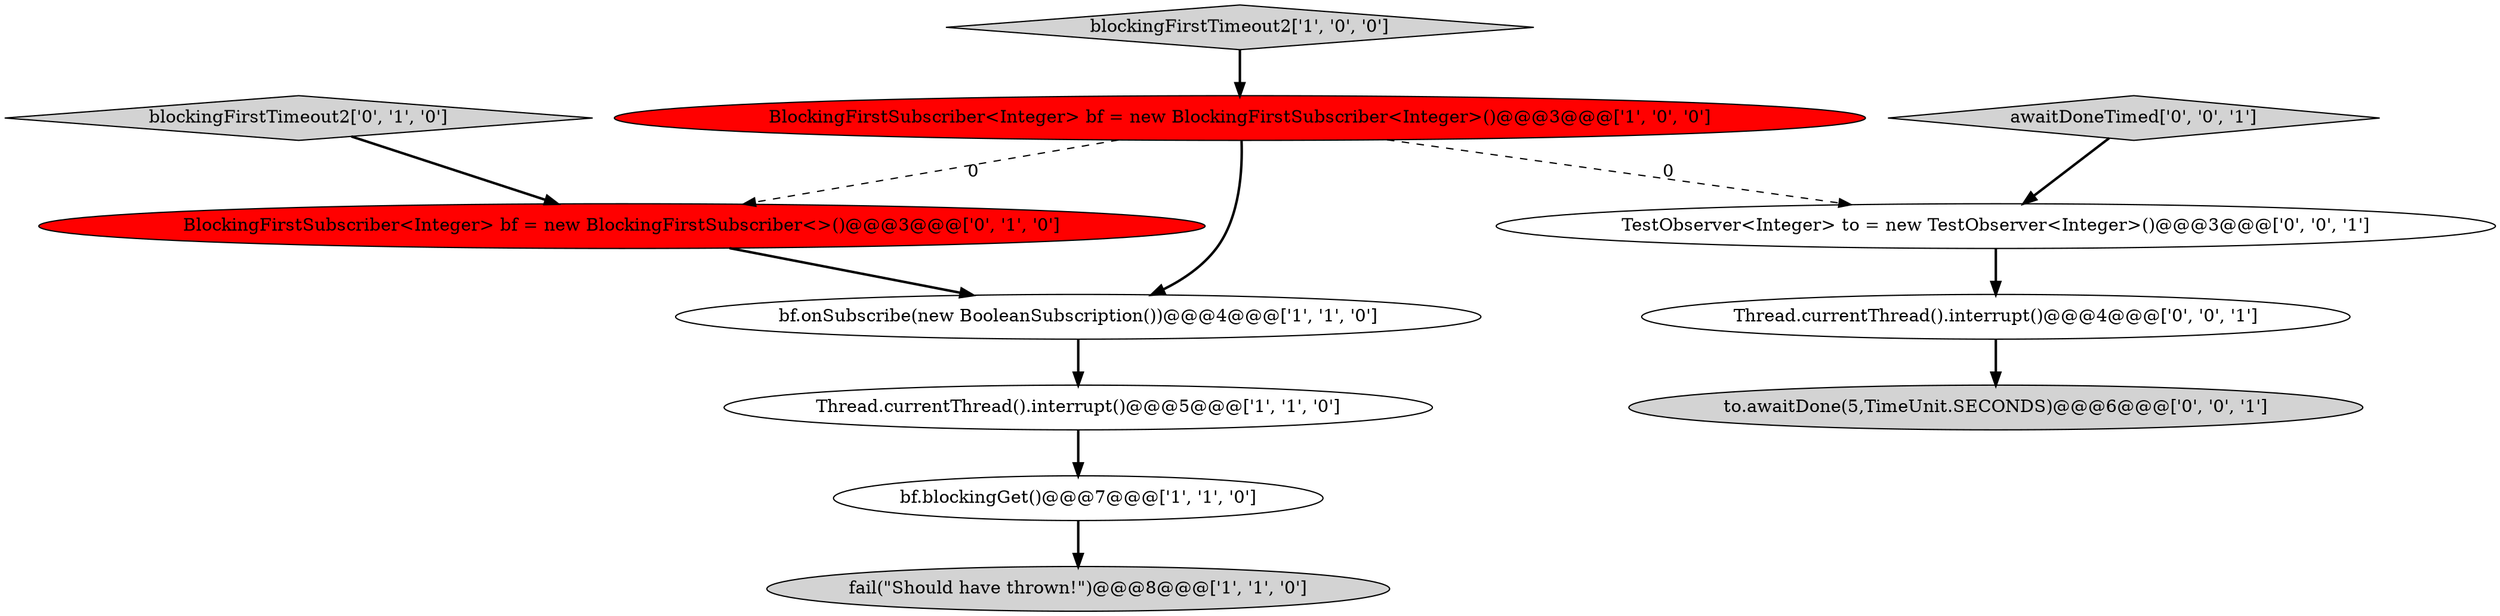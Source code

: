 digraph {
2 [style = filled, label = "bf.onSubscribe(new BooleanSubscription())@@@4@@@['1', '1', '0']", fillcolor = white, shape = ellipse image = "AAA0AAABBB1BBB"];
7 [style = filled, label = "BlockingFirstSubscriber<Integer> bf = new BlockingFirstSubscriber<>()@@@3@@@['0', '1', '0']", fillcolor = red, shape = ellipse image = "AAA1AAABBB2BBB"];
3 [style = filled, label = "bf.blockingGet()@@@7@@@['1', '1', '0']", fillcolor = white, shape = ellipse image = "AAA0AAABBB1BBB"];
6 [style = filled, label = "blockingFirstTimeout2['0', '1', '0']", fillcolor = lightgray, shape = diamond image = "AAA0AAABBB2BBB"];
8 [style = filled, label = "to.awaitDone(5,TimeUnit.SECONDS)@@@6@@@['0', '0', '1']", fillcolor = lightgray, shape = ellipse image = "AAA0AAABBB3BBB"];
9 [style = filled, label = "awaitDoneTimed['0', '0', '1']", fillcolor = lightgray, shape = diamond image = "AAA0AAABBB3BBB"];
4 [style = filled, label = "Thread.currentThread().interrupt()@@@5@@@['1', '1', '0']", fillcolor = white, shape = ellipse image = "AAA0AAABBB1BBB"];
10 [style = filled, label = "TestObserver<Integer> to = new TestObserver<Integer>()@@@3@@@['0', '0', '1']", fillcolor = white, shape = ellipse image = "AAA0AAABBB3BBB"];
0 [style = filled, label = "blockingFirstTimeout2['1', '0', '0']", fillcolor = lightgray, shape = diamond image = "AAA0AAABBB1BBB"];
5 [style = filled, label = "BlockingFirstSubscriber<Integer> bf = new BlockingFirstSubscriber<Integer>()@@@3@@@['1', '0', '0']", fillcolor = red, shape = ellipse image = "AAA1AAABBB1BBB"];
1 [style = filled, label = "fail(\"Should have thrown!\")@@@8@@@['1', '1', '0']", fillcolor = lightgray, shape = ellipse image = "AAA0AAABBB1BBB"];
11 [style = filled, label = "Thread.currentThread().interrupt()@@@4@@@['0', '0', '1']", fillcolor = white, shape = ellipse image = "AAA0AAABBB3BBB"];
11->8 [style = bold, label=""];
4->3 [style = bold, label=""];
5->2 [style = bold, label=""];
9->10 [style = bold, label=""];
6->7 [style = bold, label=""];
3->1 [style = bold, label=""];
5->7 [style = dashed, label="0"];
5->10 [style = dashed, label="0"];
2->4 [style = bold, label=""];
7->2 [style = bold, label=""];
0->5 [style = bold, label=""];
10->11 [style = bold, label=""];
}
